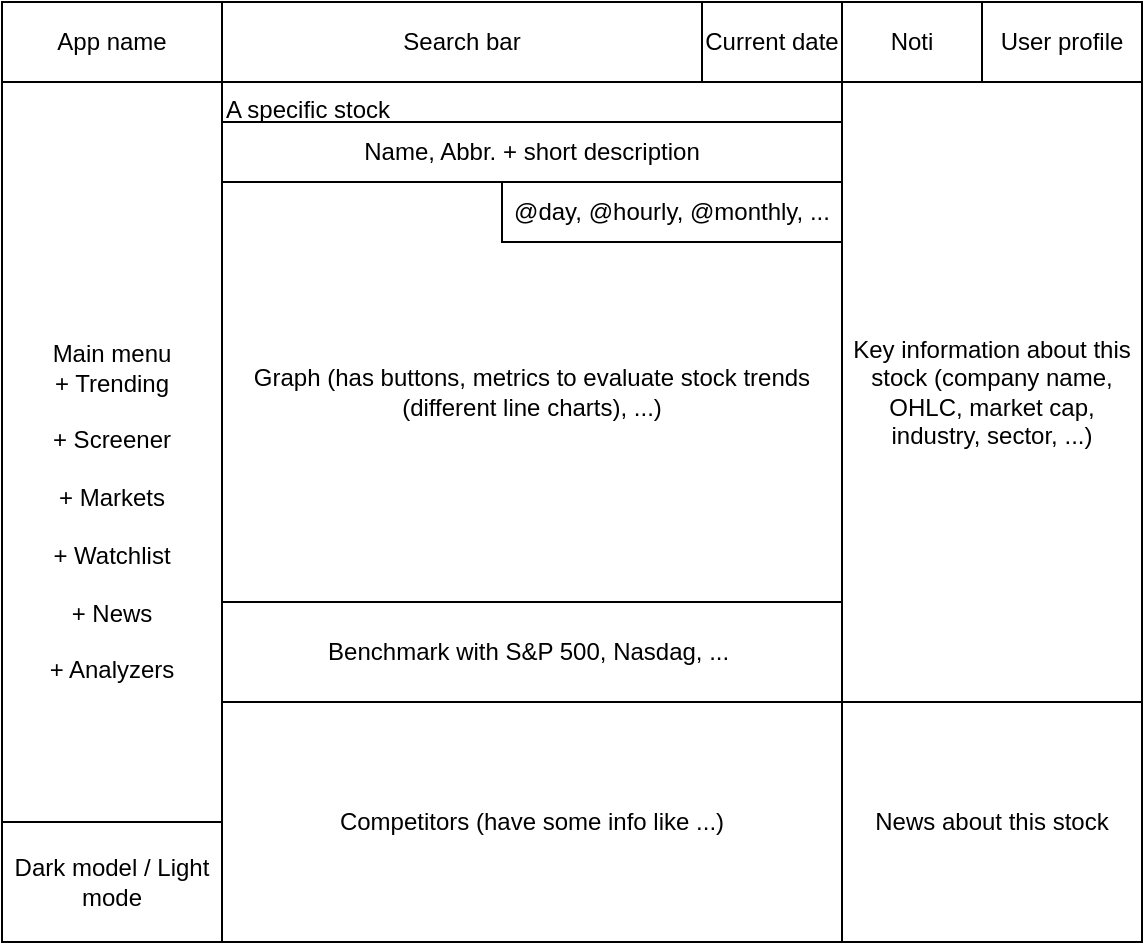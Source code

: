 <mxfile version="17.4.0" type="device"><diagram id="jDylrolLCBD0PKJMMbnR" name="Page-1"><mxGraphModel dx="1188" dy="702" grid="1" gridSize="10" guides="1" tooltips="1" connect="1" arrows="1" fold="1" page="1" pageScale="1" pageWidth="827" pageHeight="1169" math="0" shadow="0"><root><mxCell id="0"/><mxCell id="1" parent="0"/><mxCell id="GjXPvdEetpG3Vb45JE8Q-1" value="" style="rounded=0;whiteSpace=wrap;html=1;" vertex="1" parent="1"><mxGeometry x="120" y="180" width="570" height="470" as="geometry"/></mxCell><mxCell id="GjXPvdEetpG3Vb45JE8Q-2" value="App name" style="rounded=0;whiteSpace=wrap;html=1;" vertex="1" parent="1"><mxGeometry x="120" y="180" width="110" height="40" as="geometry"/></mxCell><mxCell id="GjXPvdEetpG3Vb45JE8Q-3" value="Main menu&lt;br&gt;+ Trending&lt;br&gt;&lt;br&gt;+ Screener&lt;br&gt;&lt;br&gt;+ Markets&lt;br&gt;&lt;br&gt;+ Watchlist&lt;br&gt;&lt;br&gt;+ News&lt;br&gt;&lt;br&gt;+ Analyzers" style="rounded=0;whiteSpace=wrap;html=1;" vertex="1" parent="1"><mxGeometry x="120" y="220" width="110" height="430" as="geometry"/></mxCell><mxCell id="GjXPvdEetpG3Vb45JE8Q-4" value="Dark model / Light mode" style="rounded=0;whiteSpace=wrap;html=1;" vertex="1" parent="1"><mxGeometry x="120" y="590" width="110" height="60" as="geometry"/></mxCell><mxCell id="GjXPvdEetpG3Vb45JE8Q-5" value="Search bar" style="rounded=0;whiteSpace=wrap;html=1;" vertex="1" parent="1"><mxGeometry x="230" y="180" width="240" height="40" as="geometry"/></mxCell><mxCell id="GjXPvdEetpG3Vb45JE8Q-6" value="Current date" style="rounded=0;whiteSpace=wrap;html=1;" vertex="1" parent="1"><mxGeometry x="470" y="180" width="70" height="40" as="geometry"/></mxCell><mxCell id="GjXPvdEetpG3Vb45JE8Q-7" value="Noti" style="rounded=0;whiteSpace=wrap;html=1;" vertex="1" parent="1"><mxGeometry x="540" y="180" width="70" height="40" as="geometry"/></mxCell><mxCell id="GjXPvdEetpG3Vb45JE8Q-9" value="User profile" style="rounded=0;whiteSpace=wrap;html=1;" vertex="1" parent="1"><mxGeometry x="610" y="180" width="80" height="40" as="geometry"/></mxCell><mxCell id="GjXPvdEetpG3Vb45JE8Q-10" value="A specific stock" style="rounded=0;whiteSpace=wrap;html=1;align=left;verticalAlign=top;" vertex="1" parent="1"><mxGeometry x="230" y="220" width="310" height="260" as="geometry"/></mxCell><mxCell id="GjXPvdEetpG3Vb45JE8Q-11" value="Key information about this stock (company name, OHLC, market cap, industry, sector, ...)" style="rounded=0;whiteSpace=wrap;html=1;" vertex="1" parent="1"><mxGeometry x="540" y="220" width="150" height="310" as="geometry"/></mxCell><mxCell id="GjXPvdEetpG3Vb45JE8Q-12" value="News about this stock" style="rounded=0;whiteSpace=wrap;html=1;" vertex="1" parent="1"><mxGeometry x="540" y="530" width="150" height="120" as="geometry"/></mxCell><mxCell id="GjXPvdEetpG3Vb45JE8Q-13" value="Name, Abbr. + short description" style="rounded=0;whiteSpace=wrap;html=1;" vertex="1" parent="1"><mxGeometry x="230" y="240" width="310" height="30" as="geometry"/></mxCell><mxCell id="GjXPvdEetpG3Vb45JE8Q-14" value="Graph (has buttons, metrics to evaluate stock trends (different line charts), ...)" style="rounded=0;whiteSpace=wrap;html=1;" vertex="1" parent="1"><mxGeometry x="230" y="270" width="310" height="210" as="geometry"/></mxCell><mxCell id="GjXPvdEetpG3Vb45JE8Q-15" value="Competitors (have some info like ...)" style="rounded=0;whiteSpace=wrap;html=1;" vertex="1" parent="1"><mxGeometry x="230" y="530" width="310" height="120" as="geometry"/></mxCell><mxCell id="GjXPvdEetpG3Vb45JE8Q-16" value="@day, @hourly, @monthly, ..." style="rounded=0;whiteSpace=wrap;html=1;" vertex="1" parent="1"><mxGeometry x="370" y="270" width="170" height="30" as="geometry"/></mxCell><mxCell id="GjXPvdEetpG3Vb45JE8Q-17" value="Benchmark with S&amp;amp;P 500, Nasdag, ...&amp;nbsp;" style="rounded=0;whiteSpace=wrap;html=1;" vertex="1" parent="1"><mxGeometry x="230" y="480" width="310" height="50" as="geometry"/></mxCell><mxCell id="GjXPvdEetpG3Vb45JE8Q-18" style="edgeStyle=orthogonalEdgeStyle;rounded=0;orthogonalLoop=1;jettySize=auto;html=1;exitX=0.5;exitY=1;exitDx=0;exitDy=0;" edge="1" parent="1" source="GjXPvdEetpG3Vb45JE8Q-10" target="GjXPvdEetpG3Vb45JE8Q-10"><mxGeometry relative="1" as="geometry"/></mxCell></root></mxGraphModel></diagram></mxfile>